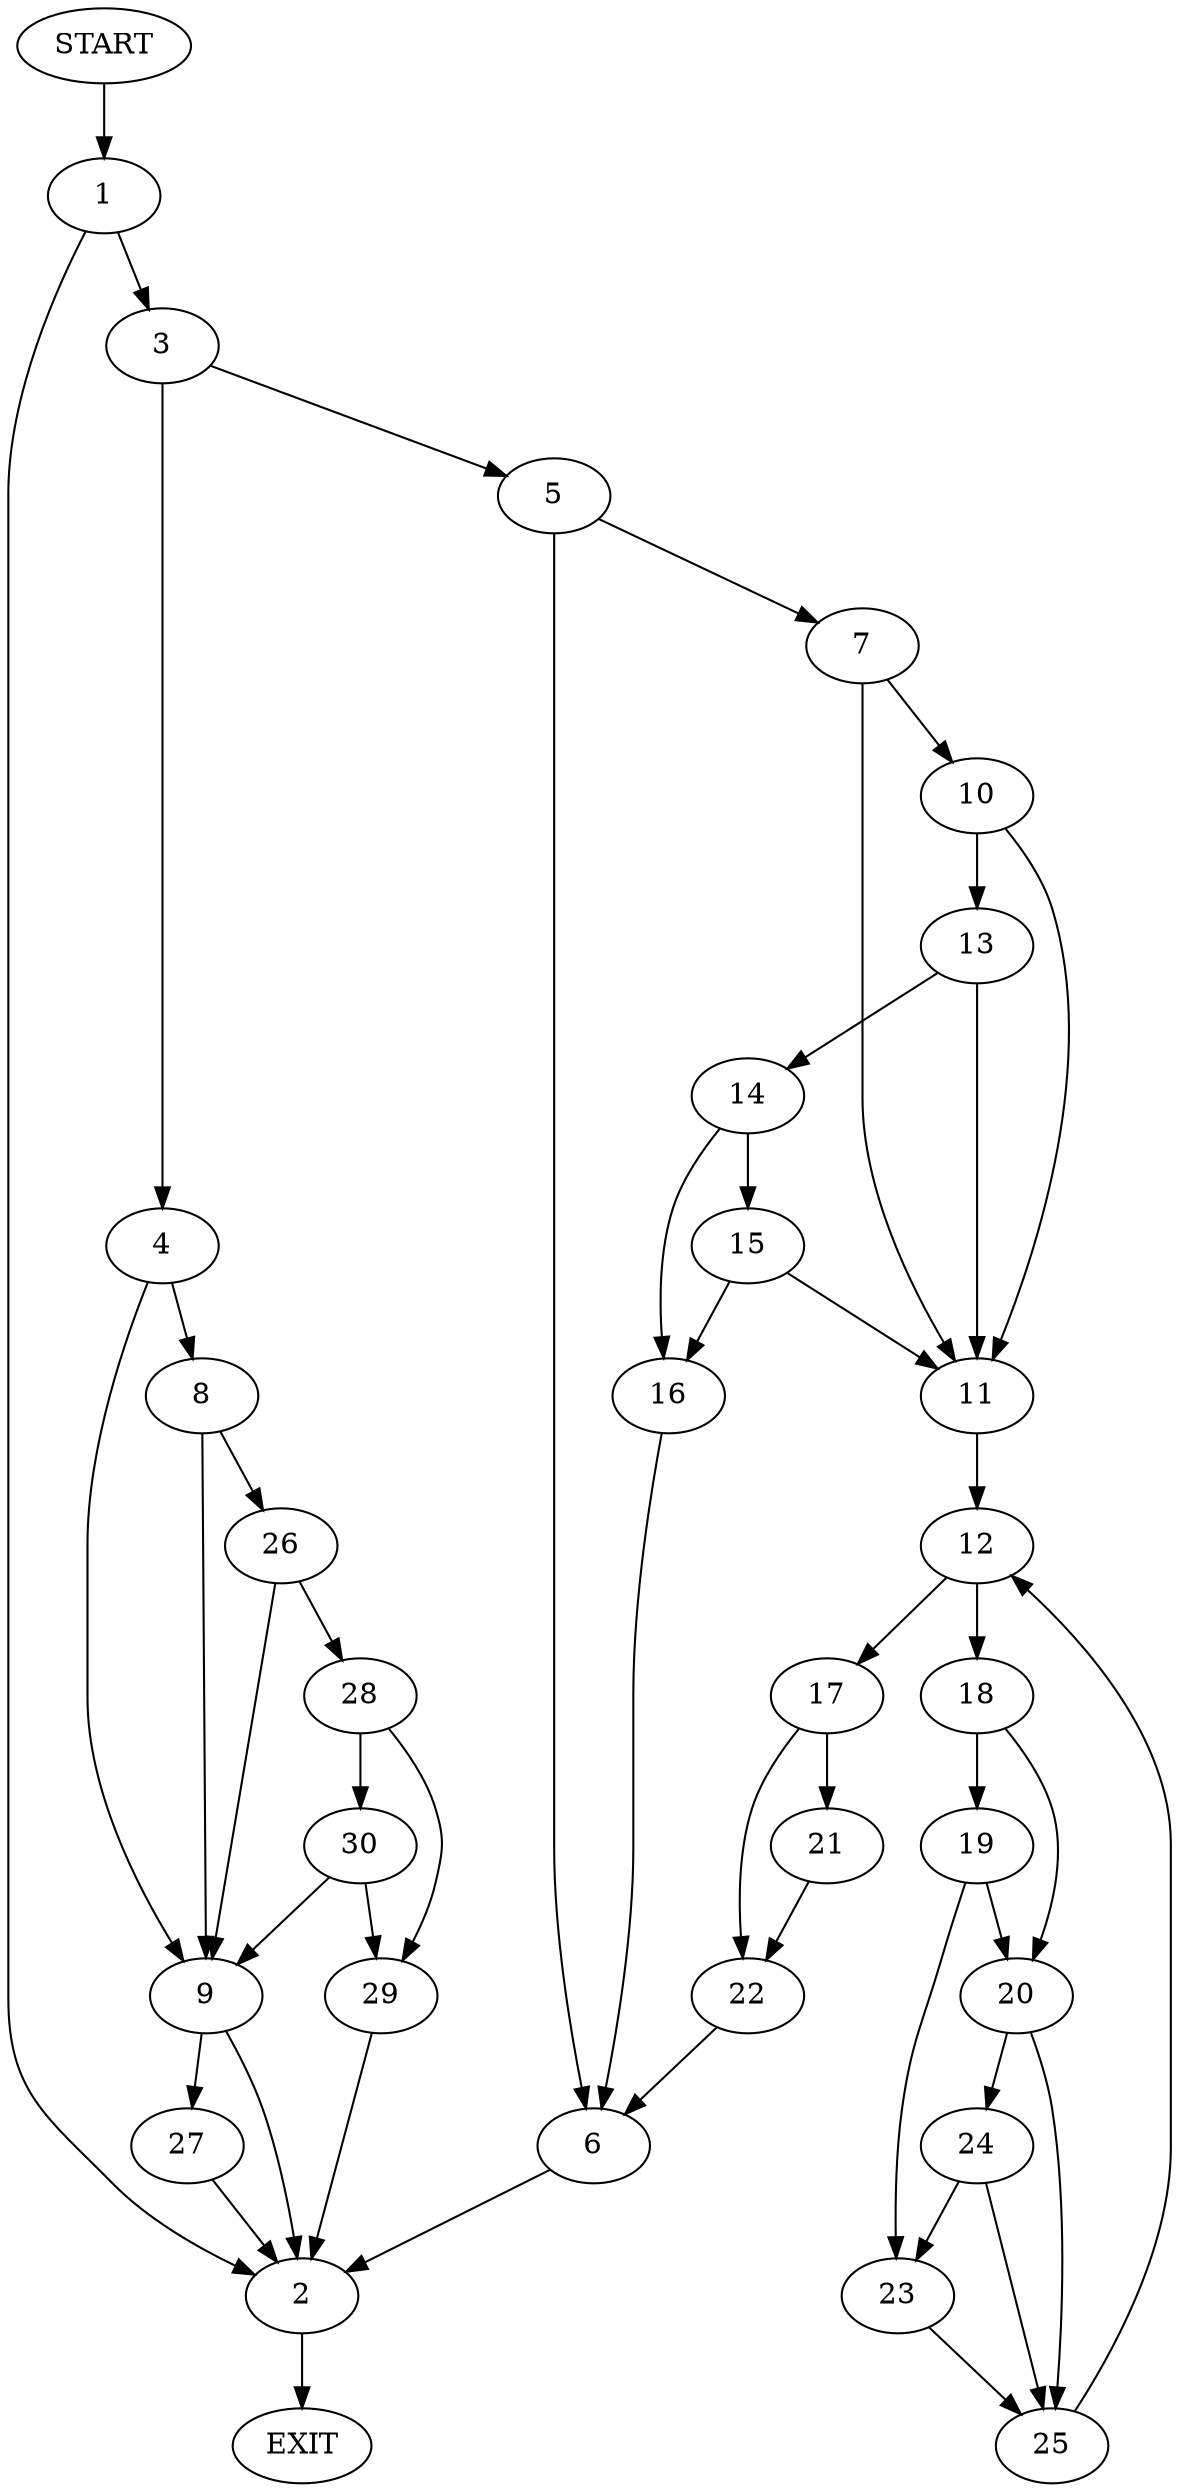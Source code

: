 digraph {
0 [label="START"]
31 [label="EXIT"]
0 -> 1
1 -> 2
1 -> 3
2 -> 31
3 -> 4
3 -> 5
5 -> 6
5 -> 7
4 -> 8
4 -> 9
6 -> 2
7 -> 10
7 -> 11
11 -> 12
10 -> 13
10 -> 11
13 -> 14
13 -> 11
14 -> 15
14 -> 16
16 -> 6
15 -> 16
15 -> 11
12 -> 17
12 -> 18
18 -> 19
18 -> 20
17 -> 21
17 -> 22
19 -> 20
19 -> 23
20 -> 24
20 -> 25
23 -> 25
25 -> 12
24 -> 25
24 -> 23
21 -> 22
22 -> 6
8 -> 26
8 -> 9
9 -> 2
9 -> 27
26 -> 28
26 -> 9
28 -> 29
28 -> 30
29 -> 2
30 -> 29
30 -> 9
27 -> 2
}
